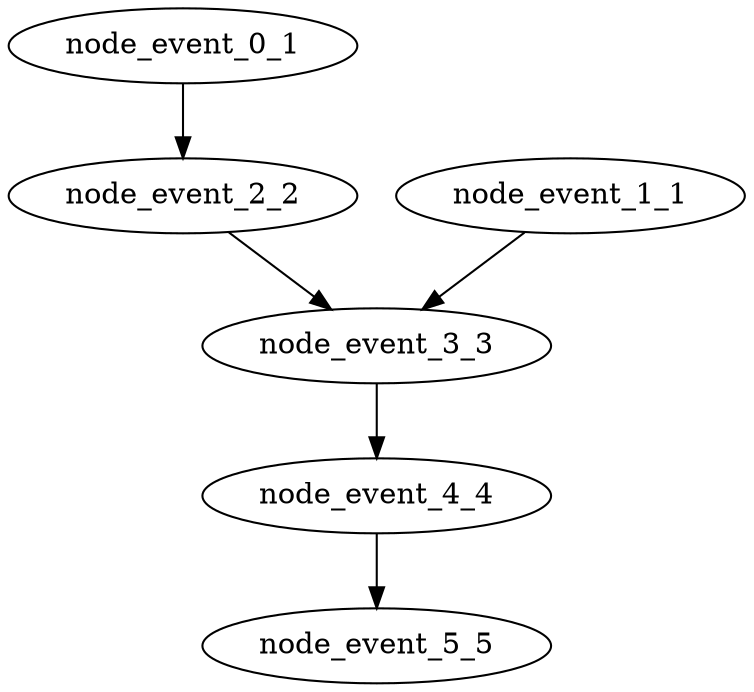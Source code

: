 digraph {
    node_event_0_1 [EventIndex="0" EventType="DotQasm.Scheduling.GateEvent" Depth="1" Dependencies="0" Latency="00:00:00.0010000" Priority="0.008"];
    node_event_1_1 [EventIndex="1" EventType="DotQasm.Scheduling.GateEvent" Depth="1" Dependencies="0" Latency="00:00:00.0010000" Priority="0.007"];
    node_event_2_2 [EventIndex="2" EventType="DotQasm.Scheduling.GateEvent" Depth="2" Dependencies="1" Latency="00:00:00.0010000" Priority="0.007"];
    node_event_3_3 [EventIndex="3" EventType="DotQasm.Scheduling.ControlledGateEvent" Depth="3" Dependencies="3" Latency="00:00:00.0020000" Priority="0.006"];
    node_event_4_4 [EventIndex="4" EventType="DotQasm.Scheduling.GateEvent" Depth="4" Dependencies="4" Latency="00:00:00.0010000" Priority="0.004"];
    node_event_5_5 [EventIndex="5" EventType="DotQasm.Scheduling.MeasurementEvent" Depth="5" Dependencies="5" Latency="00:00:00.0030000" Priority="0.003"];
    node_event_0_1 -> node_event_2_2;
    node_event_1_1 -> node_event_3_3;
    node_event_2_2 -> node_event_3_3;
    node_event_3_3 -> node_event_4_4;
    node_event_4_4 -> node_event_5_5;
}

